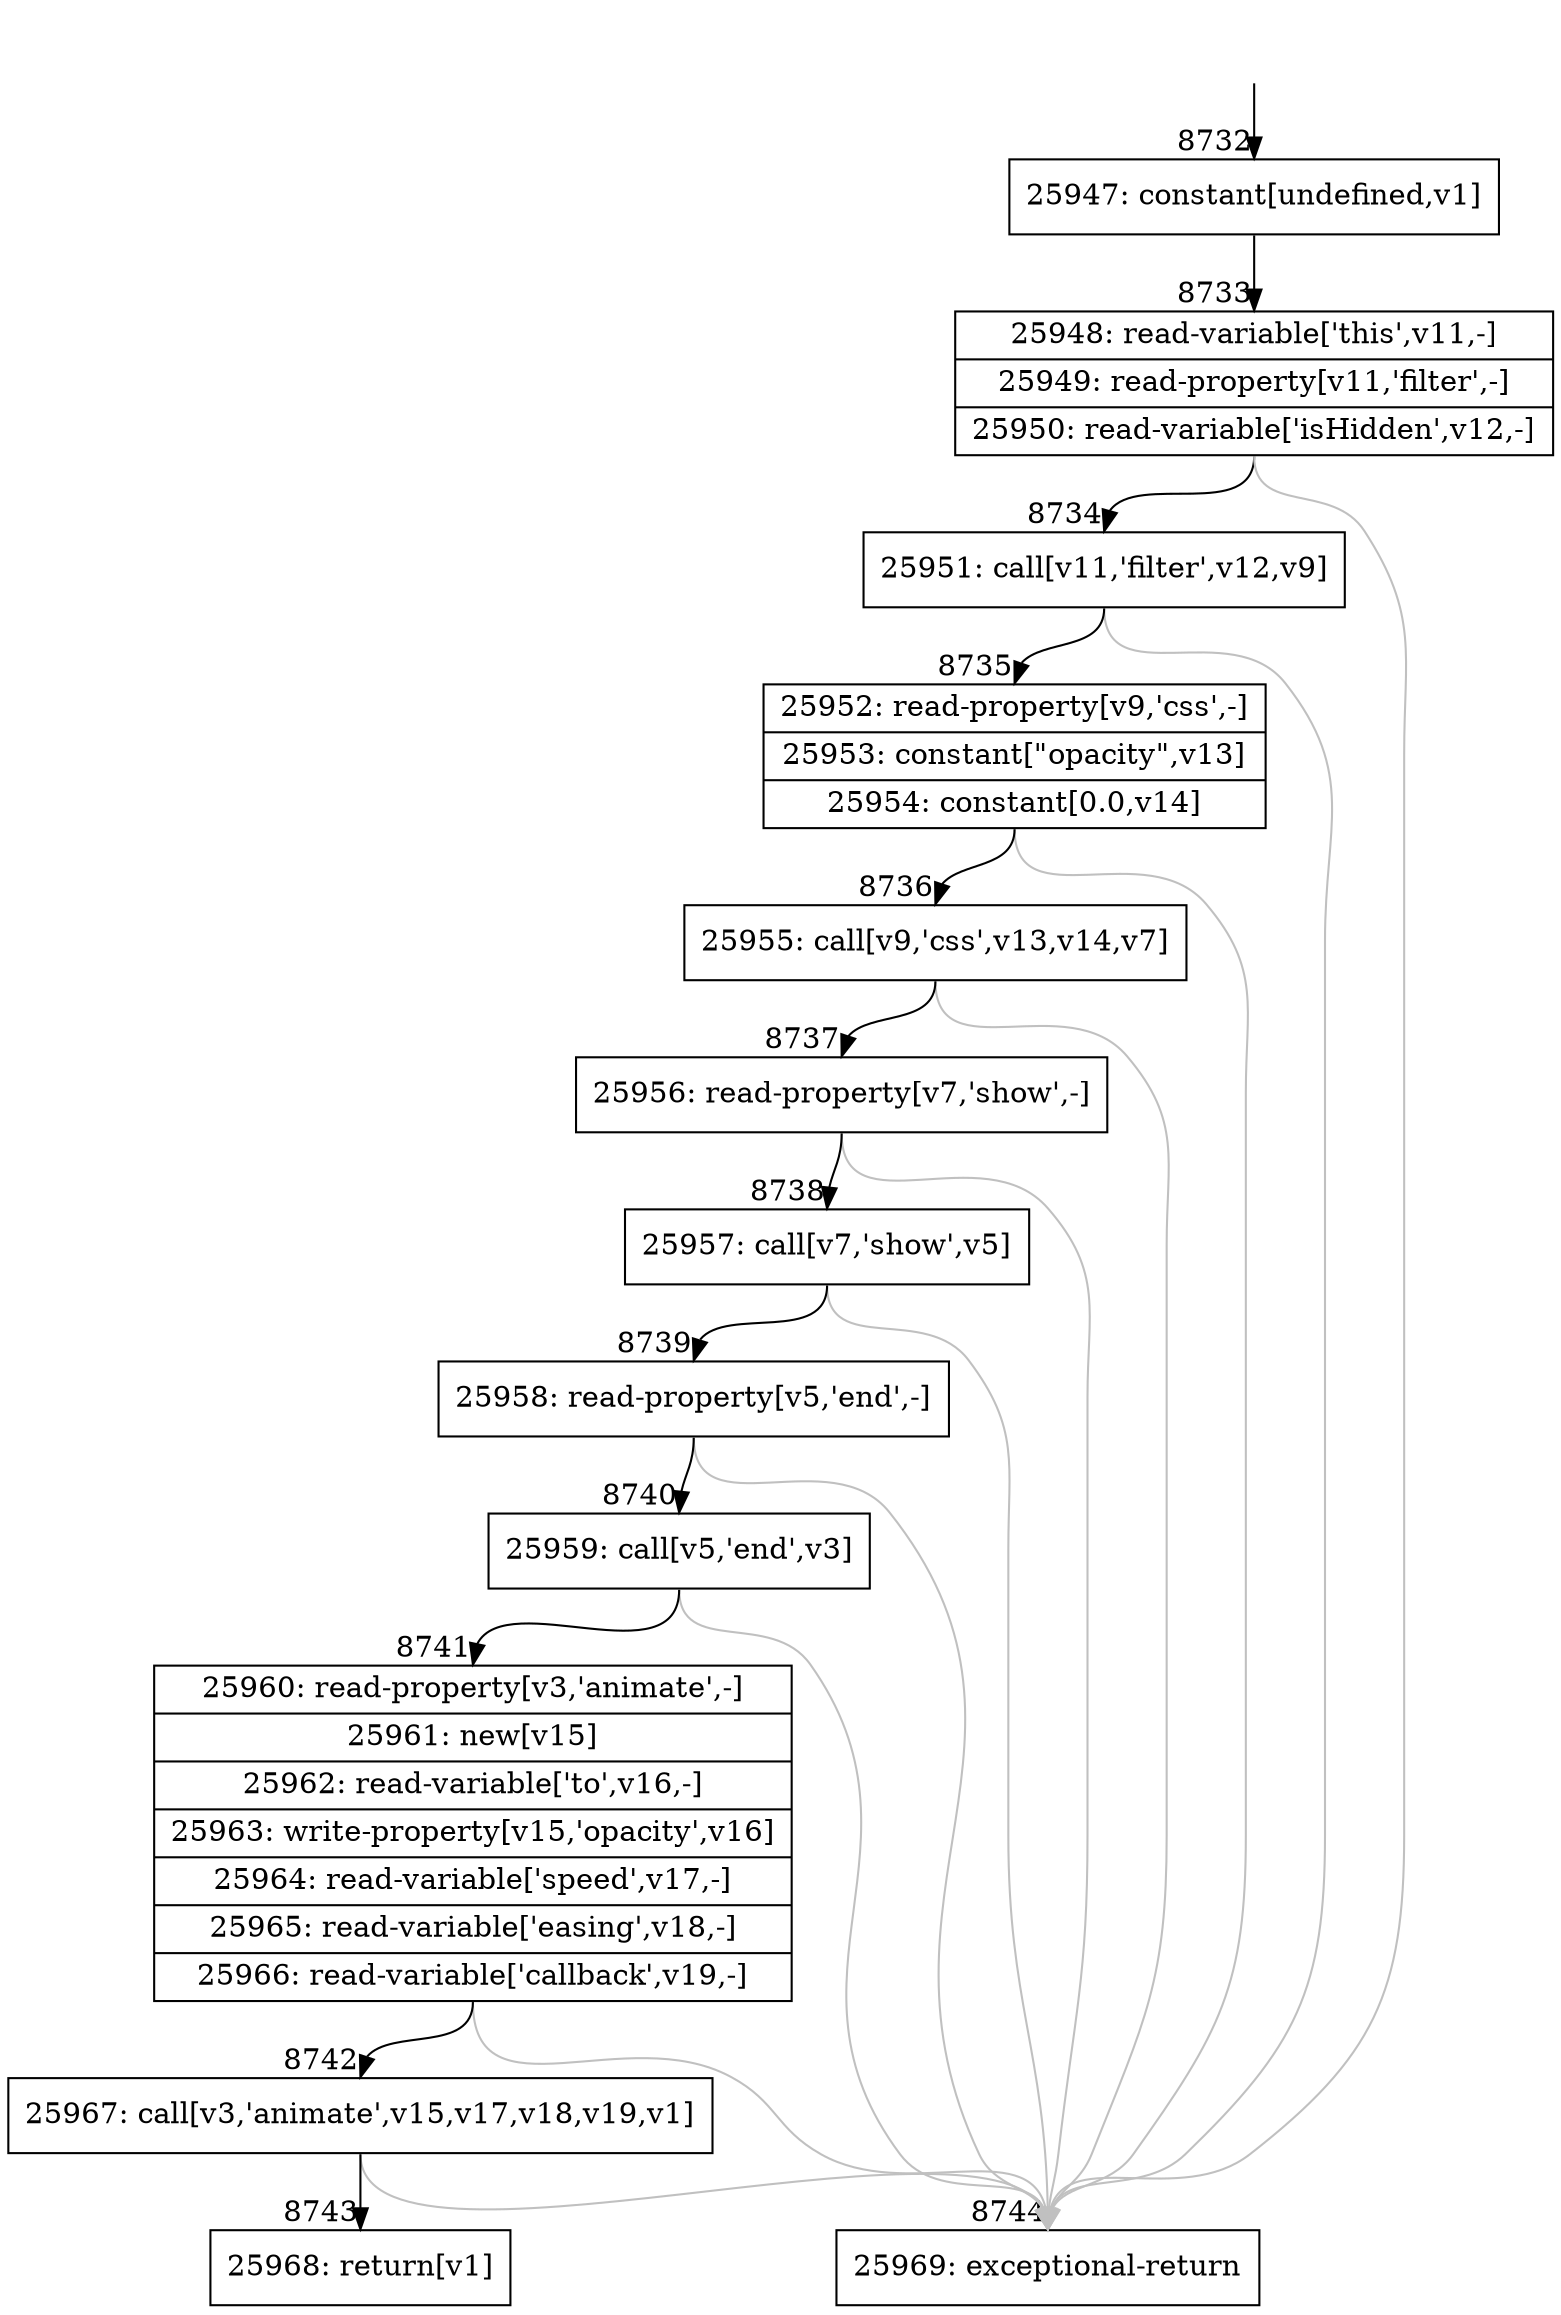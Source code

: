 digraph {
rankdir="TD"
BB_entry542[shape=none,label=""];
BB_entry542 -> BB8732 [tailport=s, headport=n, headlabel="    8732"]
BB8732 [shape=record label="{25947: constant[undefined,v1]}" ] 
BB8732 -> BB8733 [tailport=s, headport=n, headlabel="      8733"]
BB8733 [shape=record label="{25948: read-variable['this',v11,-]|25949: read-property[v11,'filter',-]|25950: read-variable['isHidden',v12,-]}" ] 
BB8733 -> BB8734 [tailport=s, headport=n, headlabel="      8734"]
BB8733 -> BB8744 [tailport=s, headport=n, color=gray, headlabel="      8744"]
BB8734 [shape=record label="{25951: call[v11,'filter',v12,v9]}" ] 
BB8734 -> BB8735 [tailport=s, headport=n, headlabel="      8735"]
BB8734 -> BB8744 [tailport=s, headport=n, color=gray]
BB8735 [shape=record label="{25952: read-property[v9,'css',-]|25953: constant[\"opacity\",v13]|25954: constant[0.0,v14]}" ] 
BB8735 -> BB8736 [tailport=s, headport=n, headlabel="      8736"]
BB8735 -> BB8744 [tailport=s, headport=n, color=gray]
BB8736 [shape=record label="{25955: call[v9,'css',v13,v14,v7]}" ] 
BB8736 -> BB8737 [tailport=s, headport=n, headlabel="      8737"]
BB8736 -> BB8744 [tailport=s, headport=n, color=gray]
BB8737 [shape=record label="{25956: read-property[v7,'show',-]}" ] 
BB8737 -> BB8738 [tailport=s, headport=n, headlabel="      8738"]
BB8737 -> BB8744 [tailport=s, headport=n, color=gray]
BB8738 [shape=record label="{25957: call[v7,'show',v5]}" ] 
BB8738 -> BB8739 [tailport=s, headport=n, headlabel="      8739"]
BB8738 -> BB8744 [tailport=s, headport=n, color=gray]
BB8739 [shape=record label="{25958: read-property[v5,'end',-]}" ] 
BB8739 -> BB8740 [tailport=s, headport=n, headlabel="      8740"]
BB8739 -> BB8744 [tailport=s, headport=n, color=gray]
BB8740 [shape=record label="{25959: call[v5,'end',v3]}" ] 
BB8740 -> BB8741 [tailport=s, headport=n, headlabel="      8741"]
BB8740 -> BB8744 [tailport=s, headport=n, color=gray]
BB8741 [shape=record label="{25960: read-property[v3,'animate',-]|25961: new[v15]|25962: read-variable['to',v16,-]|25963: write-property[v15,'opacity',v16]|25964: read-variable['speed',v17,-]|25965: read-variable['easing',v18,-]|25966: read-variable['callback',v19,-]}" ] 
BB8741 -> BB8742 [tailport=s, headport=n, headlabel="      8742"]
BB8741 -> BB8744 [tailport=s, headport=n, color=gray]
BB8742 [shape=record label="{25967: call[v3,'animate',v15,v17,v18,v19,v1]}" ] 
BB8742 -> BB8743 [tailport=s, headport=n, headlabel="      8743"]
BB8742 -> BB8744 [tailport=s, headport=n, color=gray]
BB8743 [shape=record label="{25968: return[v1]}" ] 
BB8744 [shape=record label="{25969: exceptional-return}" ] 
}
